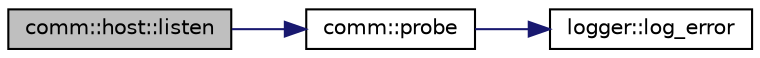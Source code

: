 digraph "comm::host::listen"
{
 // LATEX_PDF_SIZE
  bgcolor="transparent";
  edge [fontname="Helvetica",fontsize="10",labelfontname="Helvetica",labelfontsize="10"];
  node [fontname="Helvetica",fontsize="10",shape=record];
  rankdir="LR";
  Node1 [label="comm::host::listen",height=0.2,width=0.4,color="black", fillcolor="grey75", style="filled", fontcolor="black",tooltip="The host controller listens (probes) for inbound messages from the driver."];
  Node1 -> Node2 [color="midnightblue",fontsize="10",style="solid",fontname="Helvetica"];
  Node2 [label="comm::probe",height=0.2,width=0.4,color="black",URL="$namespacecomm.html#a340ba9b73d4ba5010723650c0799028b",tooltip="Probes for a message in a communicator (blocking)."];
  Node2 -> Node3 [color="midnightblue",fontsize="10",style="solid",fontname="Helvetica"];
  Node3 [label="logger::log_error",height=0.2,width=0.4,color="black",URL="$namespacelogger.html#a53f34feeb22a94db295af05b8b2aab5c",tooltip="Error logging function with template arguments. Separates input parameters with spaces...."];
}

